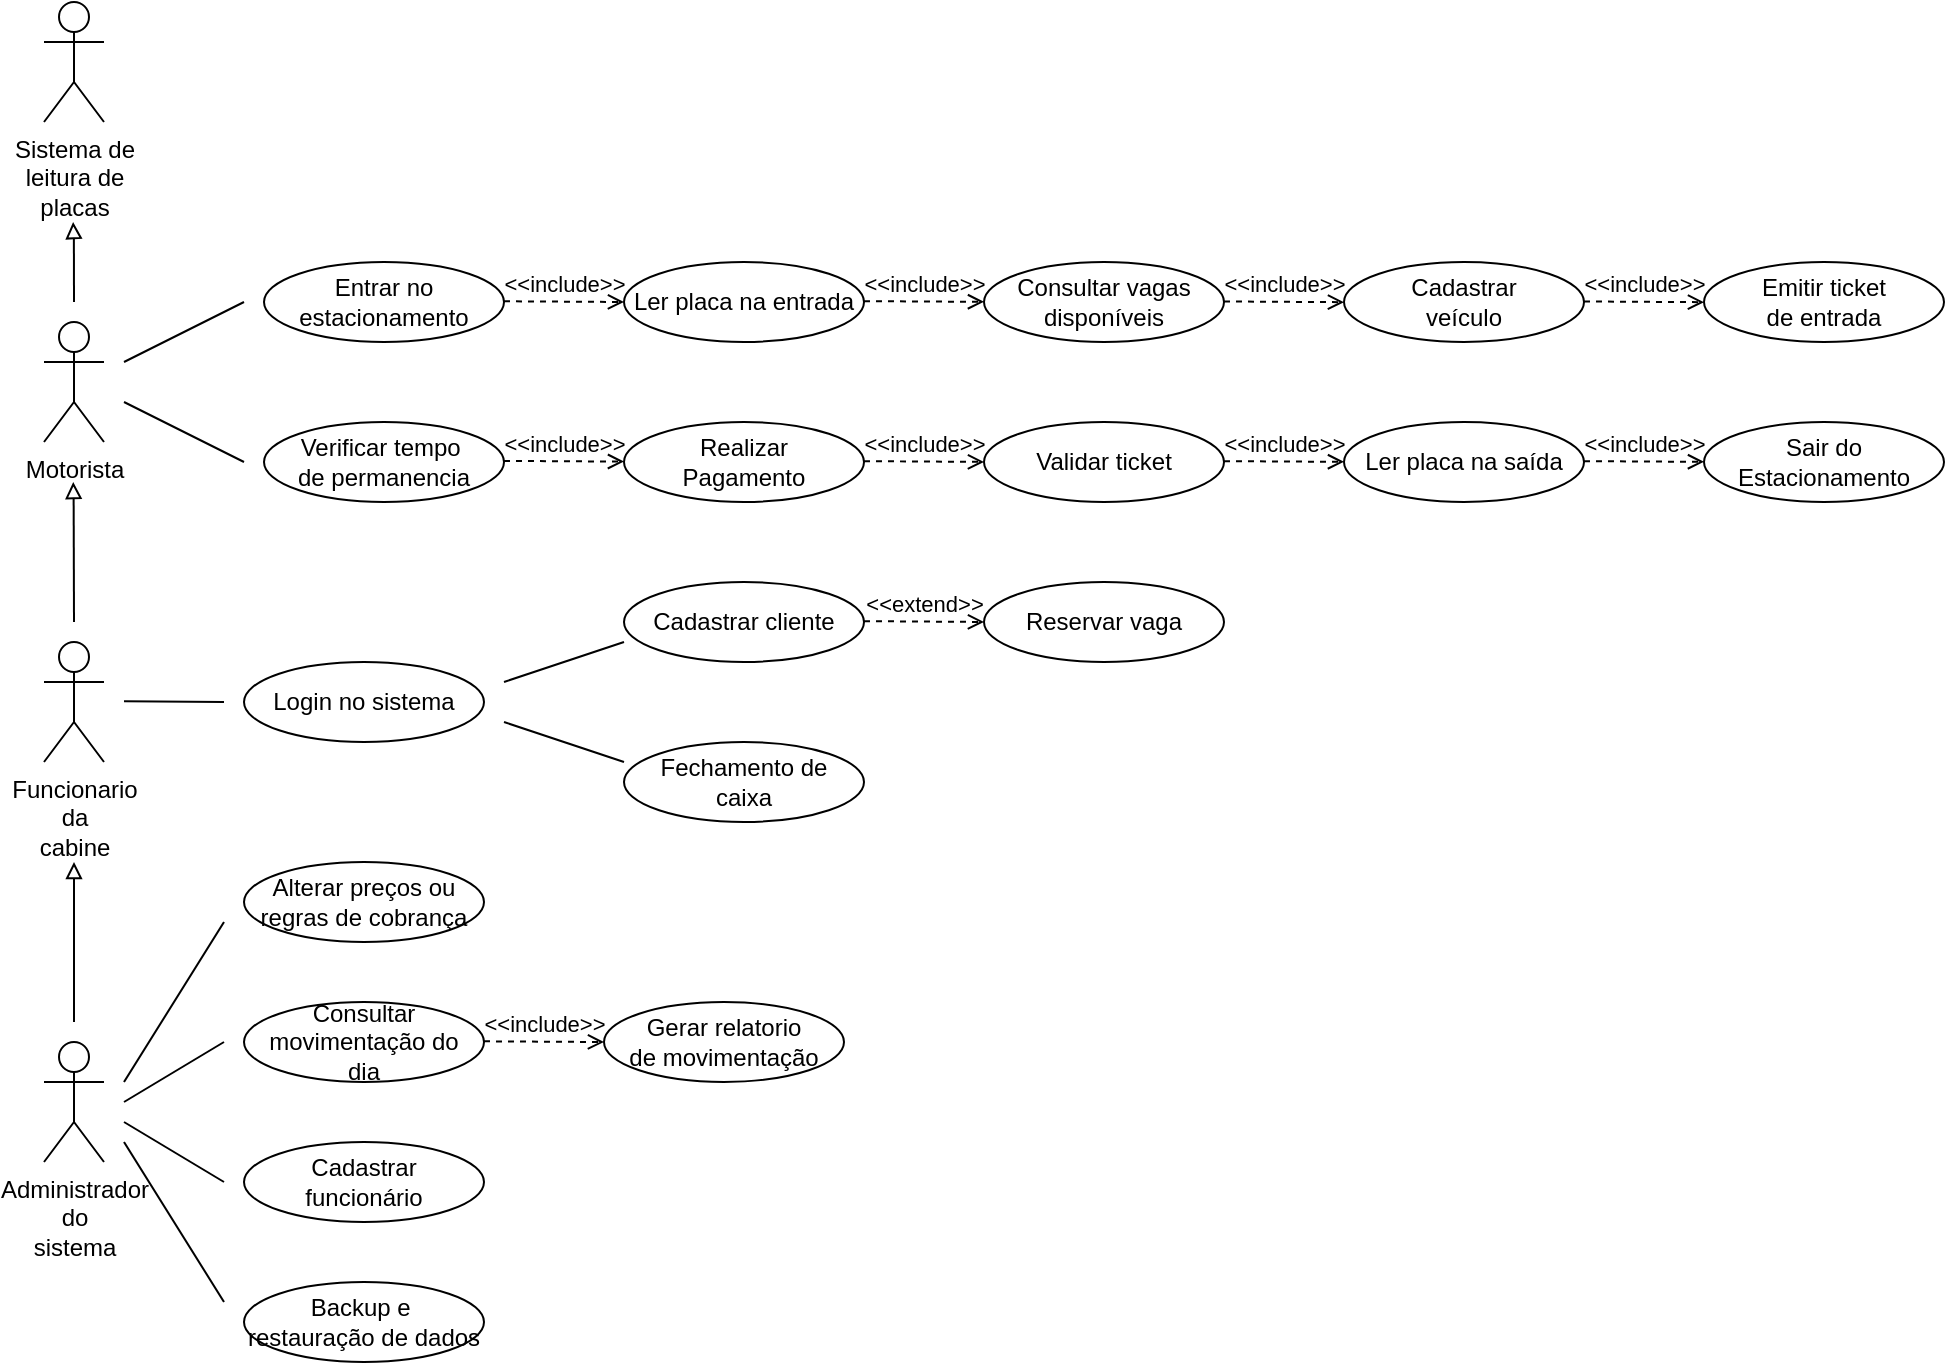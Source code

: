 <mxfile version="26.2.2">
  <diagram name="Página-1" id="7lL8pKd8biqkT9TUGJWr">
    <mxGraphModel dx="1099" dy="760" grid="1" gridSize="10" guides="1" tooltips="1" connect="1" arrows="1" fold="1" page="1" pageScale="1" pageWidth="1169" pageHeight="827" math="0" shadow="0">
      <root>
        <mxCell id="0" />
        <mxCell id="1" parent="0" />
        <mxCell id="WAvUfEj7uBLtYd569RMc-1" value="Motorista" style="shape=umlActor;verticalLabelPosition=bottom;verticalAlign=top;html=1;outlineConnect=0;" vertex="1" parent="1">
          <mxGeometry x="80" y="230" width="30" height="60" as="geometry" />
        </mxCell>
        <mxCell id="WAvUfEj7uBLtYd569RMc-2" value="Funcionario&lt;br&gt;da&lt;br&gt;cabine" style="shape=umlActor;verticalLabelPosition=bottom;verticalAlign=top;html=1;outlineConnect=0;align=center;spacingTop=0;spacingBottom=0;spacingRight=0;spacingLeft=0;" vertex="1" parent="1">
          <mxGeometry x="80" y="390" width="30" height="60" as="geometry" />
        </mxCell>
        <mxCell id="WAvUfEj7uBLtYd569RMc-4" value="Administrador&lt;br&gt;do&lt;br&gt;sistema" style="shape=umlActor;verticalLabelPosition=bottom;verticalAlign=top;html=1;outlineConnect=0;" vertex="1" parent="1">
          <mxGeometry x="80" y="590" width="30" height="60" as="geometry" />
        </mxCell>
        <mxCell id="WAvUfEj7uBLtYd569RMc-5" value="Sistema de&lt;div&gt;leitura de&lt;/div&gt;&lt;div&gt;placas&lt;/div&gt;" style="shape=umlActor;verticalLabelPosition=bottom;verticalAlign=top;html=1;outlineConnect=0;" vertex="1" parent="1">
          <mxGeometry x="80" y="70" width="30" height="60" as="geometry" />
        </mxCell>
        <mxCell id="WAvUfEj7uBLtYd569RMc-11" value="Entrar no&lt;div&gt;estacionamento&lt;/div&gt;" style="ellipse;whiteSpace=wrap;html=1;" vertex="1" parent="1">
          <mxGeometry x="190" y="200" width="120" height="40" as="geometry" />
        </mxCell>
        <mxCell id="WAvUfEj7uBLtYd569RMc-12" value="Realizar&lt;div&gt;Pagamento&lt;/div&gt;" style="ellipse;whiteSpace=wrap;html=1;" vertex="1" parent="1">
          <mxGeometry x="370" y="280" width="120" height="40" as="geometry" />
        </mxCell>
        <mxCell id="WAvUfEj7uBLtYd569RMc-16" value="" style="endArrow=none;html=1;rounded=0;" edge="1" parent="1">
          <mxGeometry width="50" height="50" relative="1" as="geometry">
            <mxPoint x="120" y="250" as="sourcePoint" />
            <mxPoint x="180" y="220" as="targetPoint" />
          </mxGeometry>
        </mxCell>
        <mxCell id="WAvUfEj7uBLtYd569RMc-17" value="" style="endArrow=none;html=1;rounded=0;" edge="1" parent="1">
          <mxGeometry width="50" height="50" relative="1" as="geometry">
            <mxPoint x="120" y="270" as="sourcePoint" />
            <mxPoint x="180" y="300" as="targetPoint" />
          </mxGeometry>
        </mxCell>
        <mxCell id="WAvUfEj7uBLtYd569RMc-20" value="Emitir ticket&lt;div&gt;de entrada&lt;/div&gt;" style="ellipse;whiteSpace=wrap;html=1;" vertex="1" parent="1">
          <mxGeometry x="910" y="200" width="120" height="40" as="geometry" />
        </mxCell>
        <mxCell id="WAvUfEj7uBLtYd569RMc-21" value="&amp;lt;&amp;lt;include&amp;gt;&amp;gt;" style="html=1;verticalAlign=bottom;labelBackgroundColor=none;endArrow=open;endFill=0;dashed=1;rounded=0;" edge="1" parent="1">
          <mxGeometry width="160" relative="1" as="geometry">
            <mxPoint x="310" y="219.64" as="sourcePoint" />
            <mxPoint x="370" y="220" as="targetPoint" />
          </mxGeometry>
        </mxCell>
        <mxCell id="WAvUfEj7uBLtYd569RMc-22" value="Consultar vagas&lt;div&gt;disponíveis&lt;/div&gt;" style="ellipse;whiteSpace=wrap;html=1;" vertex="1" parent="1">
          <mxGeometry x="550" y="200" width="120" height="40" as="geometry" />
        </mxCell>
        <mxCell id="WAvUfEj7uBLtYd569RMc-23" value="Cadastrar&lt;div&gt;veículo&lt;/div&gt;" style="ellipse;whiteSpace=wrap;html=1;" vertex="1" parent="1">
          <mxGeometry x="730" y="200" width="120" height="40" as="geometry" />
        </mxCell>
        <mxCell id="WAvUfEj7uBLtYd569RMc-24" value="&amp;lt;&amp;lt;include&amp;gt;&amp;gt;" style="html=1;verticalAlign=bottom;labelBackgroundColor=none;endArrow=open;endFill=0;dashed=1;rounded=0;" edge="1" parent="1">
          <mxGeometry width="160" relative="1" as="geometry">
            <mxPoint x="670" y="219.73" as="sourcePoint" />
            <mxPoint x="730" y="220.09" as="targetPoint" />
          </mxGeometry>
        </mxCell>
        <mxCell id="WAvUfEj7uBLtYd569RMc-26" value="&amp;lt;&amp;lt;include&amp;gt;&amp;gt;" style="html=1;verticalAlign=bottom;labelBackgroundColor=none;endArrow=open;endFill=0;dashed=1;rounded=0;" edge="1" parent="1">
          <mxGeometry width="160" relative="1" as="geometry">
            <mxPoint x="850" y="219.73" as="sourcePoint" />
            <mxPoint x="910" y="220.09" as="targetPoint" />
          </mxGeometry>
        </mxCell>
        <mxCell id="WAvUfEj7uBLtYd569RMc-27" value="Cadastrar cliente" style="ellipse;whiteSpace=wrap;html=1;" vertex="1" parent="1">
          <mxGeometry x="370" y="360" width="120" height="40" as="geometry" />
        </mxCell>
        <mxCell id="WAvUfEj7uBLtYd569RMc-32" value="Reservar vaga" style="ellipse;whiteSpace=wrap;html=1;" vertex="1" parent="1">
          <mxGeometry x="550" y="360" width="120" height="40" as="geometry" />
        </mxCell>
        <mxCell id="WAvUfEj7uBLtYd569RMc-34" value="Gerar relatorio&lt;div&gt;de movimentação&lt;/div&gt;" style="ellipse;whiteSpace=wrap;html=1;" vertex="1" parent="1">
          <mxGeometry x="360" y="570" width="120" height="40" as="geometry" />
        </mxCell>
        <mxCell id="WAvUfEj7uBLtYd569RMc-35" value="" style="endArrow=none;html=1;rounded=0;" edge="1" parent="1">
          <mxGeometry width="50" height="50" relative="1" as="geometry">
            <mxPoint x="120" y="620" as="sourcePoint" />
            <mxPoint x="170" y="590" as="targetPoint" />
          </mxGeometry>
        </mxCell>
        <mxCell id="WAvUfEj7uBLtYd569RMc-36" value="Cadastrar&lt;div&gt;funcionário&lt;/div&gt;" style="ellipse;whiteSpace=wrap;html=1;" vertex="1" parent="1">
          <mxGeometry x="180" y="640" width="120" height="40" as="geometry" />
        </mxCell>
        <mxCell id="WAvUfEj7uBLtYd569RMc-37" value="" style="endArrow=none;html=1;rounded=0;" edge="1" parent="1">
          <mxGeometry width="50" height="50" relative="1" as="geometry">
            <mxPoint x="120" y="640" as="sourcePoint" />
            <mxPoint x="170" y="720" as="targetPoint" />
          </mxGeometry>
        </mxCell>
        <mxCell id="WAvUfEj7uBLtYd569RMc-39" value="Login no sistema" style="ellipse;whiteSpace=wrap;html=1;" vertex="1" parent="1">
          <mxGeometry x="180" y="400" width="120" height="40" as="geometry" />
        </mxCell>
        <mxCell id="WAvUfEj7uBLtYd569RMc-40" value="Alterar preços ou&lt;div&gt;regras de cobrança&lt;/div&gt;" style="ellipse;whiteSpace=wrap;html=1;" vertex="1" parent="1">
          <mxGeometry x="180" y="500" width="120" height="40" as="geometry" />
        </mxCell>
        <mxCell id="WAvUfEj7uBLtYd569RMc-41" value="" style="endArrow=none;html=1;rounded=0;" edge="1" parent="1">
          <mxGeometry width="50" height="50" relative="1" as="geometry">
            <mxPoint x="120" y="610" as="sourcePoint" />
            <mxPoint x="170" y="530" as="targetPoint" />
          </mxGeometry>
        </mxCell>
        <mxCell id="WAvUfEj7uBLtYd569RMc-42" value="Fechamento de&lt;div&gt;caixa&lt;/div&gt;" style="ellipse;whiteSpace=wrap;html=1;" vertex="1" parent="1">
          <mxGeometry x="370" y="440" width="120" height="40" as="geometry" />
        </mxCell>
        <mxCell id="WAvUfEj7uBLtYd569RMc-59" value="" style="html=1;labelBackgroundColor=#ffffff;jettySize=auto;orthogonalLoop=1;fontSize=14;rounded=0;jumpStyle=gap;edgeStyle=orthogonalEdgeStyle;startArrow=none;endArrow=block;endFill=0;strokeWidth=1;" edge="1" parent="1">
          <mxGeometry width="48" height="48" relative="1" as="geometry">
            <mxPoint x="95" y="580" as="sourcePoint" />
            <mxPoint x="95" y="500" as="targetPoint" />
          </mxGeometry>
        </mxCell>
        <mxCell id="WAvUfEj7uBLtYd569RMc-60" value="Validar ticket" style="ellipse;whiteSpace=wrap;html=1;" vertex="1" parent="1">
          <mxGeometry x="550" y="280" width="120" height="40" as="geometry" />
        </mxCell>
        <mxCell id="WAvUfEj7uBLtYd569RMc-61" value="Sair do&lt;div&gt;Estacionamento&lt;/div&gt;" style="ellipse;whiteSpace=wrap;html=1;" vertex="1" parent="1">
          <mxGeometry x="910" y="280" width="120" height="40" as="geometry" />
        </mxCell>
        <mxCell id="WAvUfEj7uBLtYd569RMc-64" value="&amp;lt;&amp;lt;include&amp;gt;&amp;gt;" style="html=1;verticalAlign=bottom;labelBackgroundColor=none;endArrow=open;endFill=0;dashed=1;rounded=0;" edge="1" parent="1">
          <mxGeometry width="160" relative="1" as="geometry">
            <mxPoint x="670" y="299.57" as="sourcePoint" />
            <mxPoint x="730" y="299.93" as="targetPoint" />
          </mxGeometry>
        </mxCell>
        <mxCell id="WAvUfEj7uBLtYd569RMc-65" value="&amp;lt;&amp;lt;include&amp;gt;&amp;gt;" style="html=1;verticalAlign=bottom;labelBackgroundColor=none;endArrow=open;endFill=0;dashed=1;rounded=0;" edge="1" parent="1">
          <mxGeometry width="160" relative="1" as="geometry">
            <mxPoint x="490" y="299.58" as="sourcePoint" />
            <mxPoint x="550" y="299.94" as="targetPoint" />
          </mxGeometry>
        </mxCell>
        <mxCell id="WAvUfEj7uBLtYd569RMc-66" value="" style="endArrow=none;html=1;rounded=0;" edge="1" parent="1">
          <mxGeometry width="50" height="50" relative="1" as="geometry">
            <mxPoint x="120" y="419.68" as="sourcePoint" />
            <mxPoint x="170" y="420" as="targetPoint" />
          </mxGeometry>
        </mxCell>
        <mxCell id="WAvUfEj7uBLtYd569RMc-69" value="" style="endArrow=none;html=1;rounded=0;" edge="1" parent="1">
          <mxGeometry width="50" height="50" relative="1" as="geometry">
            <mxPoint x="310" y="410" as="sourcePoint" />
            <mxPoint x="370" y="390" as="targetPoint" />
          </mxGeometry>
        </mxCell>
        <mxCell id="WAvUfEj7uBLtYd569RMc-74" value="" style="html=1;labelBackgroundColor=#ffffff;jettySize=auto;orthogonalLoop=1;fontSize=14;rounded=0;jumpStyle=gap;edgeStyle=orthogonalEdgeStyle;startArrow=none;endArrow=block;endFill=0;strokeWidth=1;" edge="1" parent="1">
          <mxGeometry width="48" height="48" relative="1" as="geometry">
            <mxPoint x="95" y="380" as="sourcePoint" />
            <mxPoint x="94.62" y="310" as="targetPoint" />
          </mxGeometry>
        </mxCell>
        <mxCell id="WAvUfEj7uBLtYd569RMc-75" value="Consultar&lt;div&gt;movimentação do&lt;/div&gt;&lt;div&gt;dia&lt;/div&gt;" style="ellipse;whiteSpace=wrap;html=1;" vertex="1" parent="1">
          <mxGeometry x="180" y="570" width="120" height="40" as="geometry" />
        </mxCell>
        <mxCell id="WAvUfEj7uBLtYd569RMc-78" value="Backup e&amp;nbsp;&lt;div&gt;restauração&amp;nbsp;&lt;span style=&quot;background-color: transparent; color: light-dark(rgb(0, 0, 0), rgb(255, 255, 255));&quot;&gt;de&lt;/span&gt;&lt;span style=&quot;background-color: transparent; color: light-dark(rgb(0, 0, 0), rgb(255, 255, 255));&quot;&gt;&amp;nbsp;dados&lt;/span&gt;&lt;/div&gt;" style="ellipse;whiteSpace=wrap;html=1;" vertex="1" parent="1">
          <mxGeometry x="180" y="710" width="120" height="40" as="geometry" />
        </mxCell>
        <mxCell id="WAvUfEj7uBLtYd569RMc-79" value="Verificar tempo&amp;nbsp;&lt;div&gt;de permanencia&lt;/div&gt;" style="ellipse;whiteSpace=wrap;html=1;" vertex="1" parent="1">
          <mxGeometry x="190" y="280" width="120" height="40" as="geometry" />
        </mxCell>
        <mxCell id="WAvUfEj7uBLtYd569RMc-80" value="&amp;lt;&amp;lt;include&amp;gt;&amp;gt;" style="html=1;verticalAlign=bottom;labelBackgroundColor=none;endArrow=open;endFill=0;dashed=1;rounded=0;" edge="1" parent="1">
          <mxGeometry width="160" relative="1" as="geometry">
            <mxPoint x="310" y="299.44" as="sourcePoint" />
            <mxPoint x="370" y="299.8" as="targetPoint" />
          </mxGeometry>
        </mxCell>
        <mxCell id="WAvUfEj7uBLtYd569RMc-82" value="" style="endArrow=none;html=1;rounded=0;" edge="1" parent="1">
          <mxGeometry width="50" height="50" relative="1" as="geometry">
            <mxPoint x="310" y="430" as="sourcePoint" />
            <mxPoint x="370" y="450" as="targetPoint" />
          </mxGeometry>
        </mxCell>
        <mxCell id="WAvUfEj7uBLtYd569RMc-83" value="&amp;lt;&amp;lt;include&amp;gt;&amp;gt;" style="html=1;verticalAlign=bottom;labelBackgroundColor=none;endArrow=open;endFill=0;dashed=1;rounded=0;" edge="1" parent="1">
          <mxGeometry width="160" relative="1" as="geometry">
            <mxPoint x="300" y="589.66" as="sourcePoint" />
            <mxPoint x="360" y="590.02" as="targetPoint" />
          </mxGeometry>
        </mxCell>
        <mxCell id="WAvUfEj7uBLtYd569RMc-85" value="" style="endArrow=none;html=1;rounded=0;" edge="1" parent="1">
          <mxGeometry width="50" height="50" relative="1" as="geometry">
            <mxPoint x="120" y="630" as="sourcePoint" />
            <mxPoint x="170" y="660" as="targetPoint" />
          </mxGeometry>
        </mxCell>
        <mxCell id="WAvUfEj7uBLtYd569RMc-86" value="Ler placa na entrada" style="ellipse;whiteSpace=wrap;html=1;" vertex="1" parent="1">
          <mxGeometry x="370" y="200" width="120" height="40" as="geometry" />
        </mxCell>
        <mxCell id="WAvUfEj7uBLtYd569RMc-89" value="Ler placa na saída" style="ellipse;whiteSpace=wrap;html=1;" vertex="1" parent="1">
          <mxGeometry x="730" y="280" width="120" height="40" as="geometry" />
        </mxCell>
        <mxCell id="WAvUfEj7uBLtYd569RMc-90" value="" style="html=1;labelBackgroundColor=#ffffff;jettySize=auto;orthogonalLoop=1;fontSize=14;rounded=0;jumpStyle=gap;edgeStyle=orthogonalEdgeStyle;startArrow=none;endArrow=block;endFill=0;strokeWidth=1;" edge="1" parent="1">
          <mxGeometry width="48" height="48" relative="1" as="geometry">
            <mxPoint x="95" y="220" as="sourcePoint" />
            <mxPoint x="94.56" y="180" as="targetPoint" />
          </mxGeometry>
        </mxCell>
        <mxCell id="WAvUfEj7uBLtYd569RMc-91" value="&amp;lt;&amp;lt;extend&amp;gt;&amp;gt;" style="html=1;verticalAlign=bottom;labelBackgroundColor=none;endArrow=open;endFill=0;dashed=1;rounded=0;" edge="1" parent="1">
          <mxGeometry width="160" relative="1" as="geometry">
            <mxPoint x="490" y="379.57" as="sourcePoint" />
            <mxPoint x="550" y="380" as="targetPoint" />
          </mxGeometry>
        </mxCell>
        <mxCell id="WAvUfEj7uBLtYd569RMc-137" value="&amp;lt;&amp;lt;include&amp;gt;&amp;gt;" style="html=1;verticalAlign=bottom;labelBackgroundColor=none;endArrow=open;endFill=0;dashed=1;rounded=0;" edge="1" parent="1">
          <mxGeometry width="160" relative="1" as="geometry">
            <mxPoint x="490" y="219.57" as="sourcePoint" />
            <mxPoint x="550" y="219.93" as="targetPoint" />
          </mxGeometry>
        </mxCell>
        <mxCell id="WAvUfEj7uBLtYd569RMc-138" value="&amp;lt;&amp;lt;include&amp;gt;&amp;gt;" style="html=1;verticalAlign=bottom;labelBackgroundColor=none;endArrow=open;endFill=0;dashed=1;rounded=0;" edge="1" parent="1">
          <mxGeometry width="160" relative="1" as="geometry">
            <mxPoint x="850" y="299.57" as="sourcePoint" />
            <mxPoint x="910" y="299.93" as="targetPoint" />
          </mxGeometry>
        </mxCell>
      </root>
    </mxGraphModel>
  </diagram>
</mxfile>
